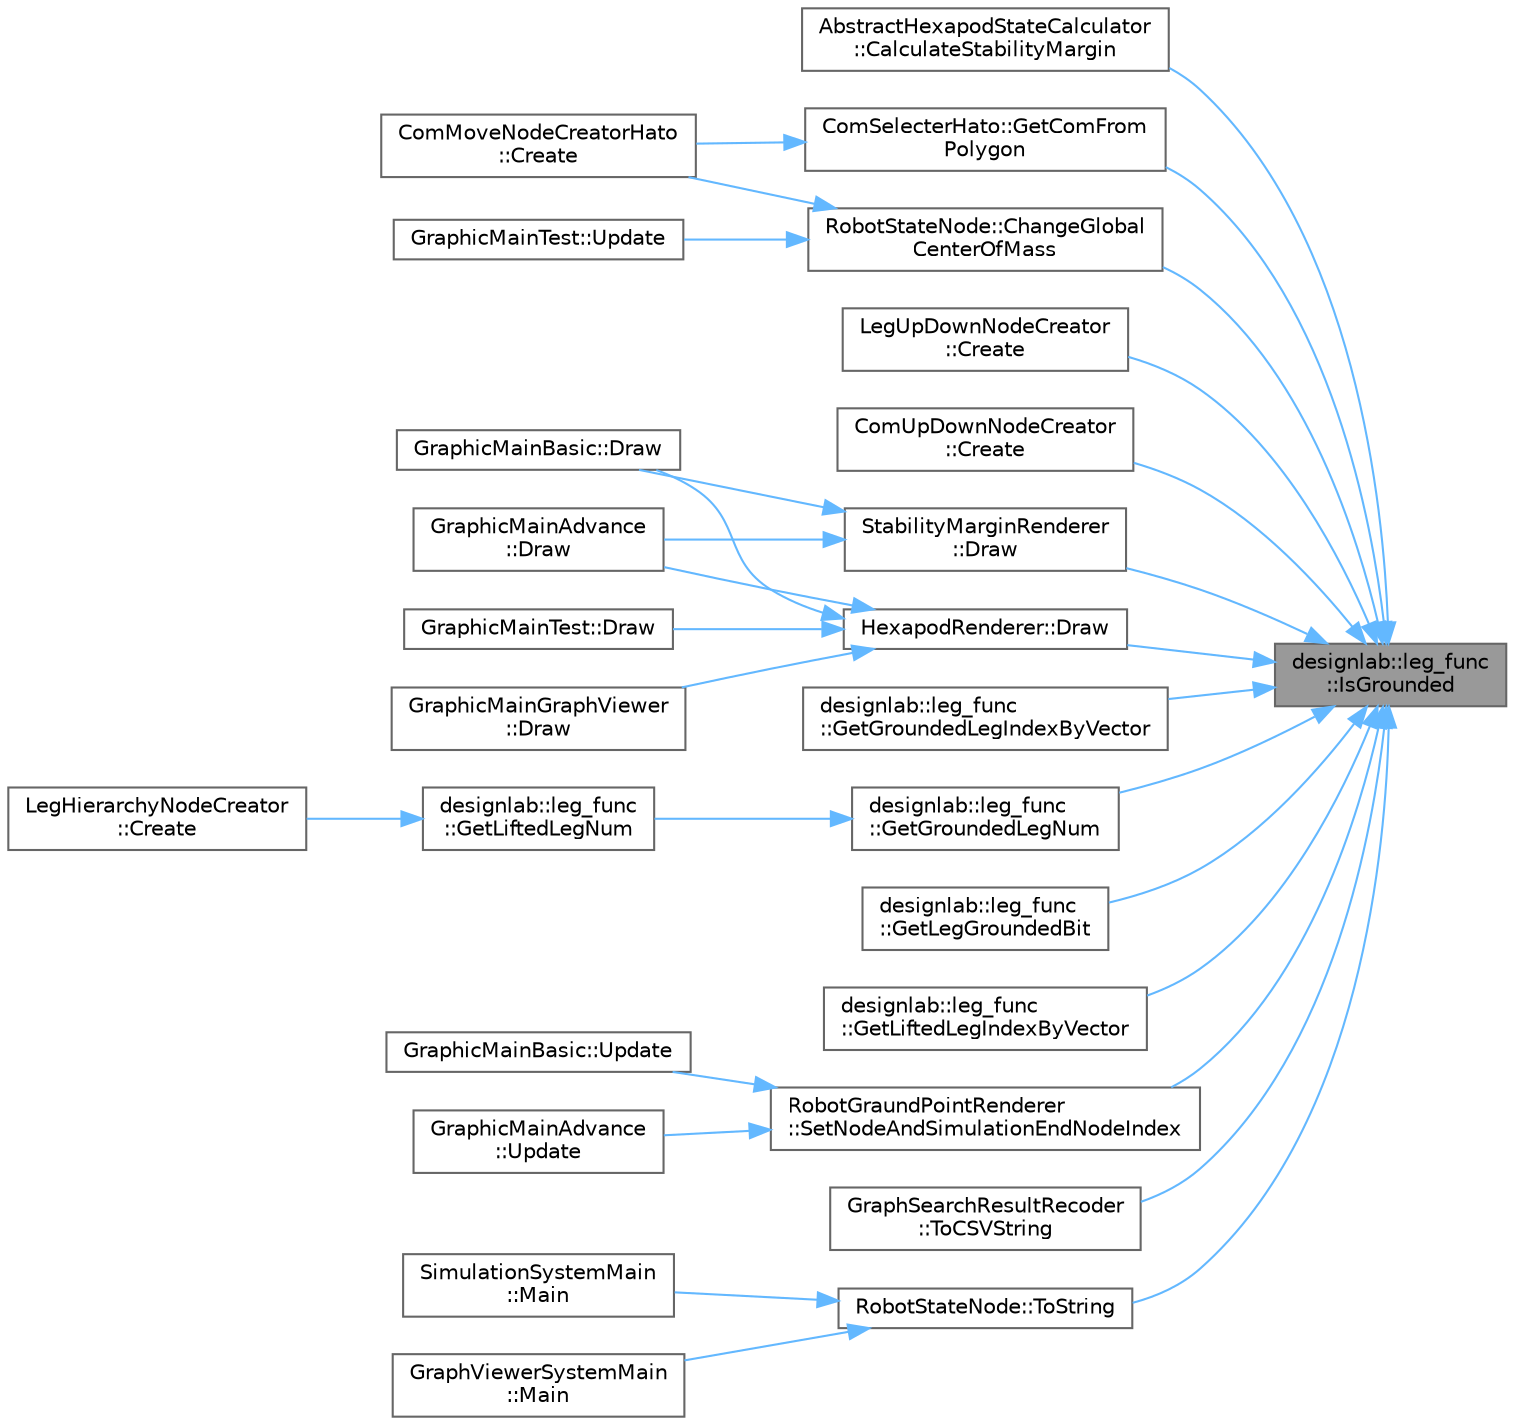 digraph "designlab::leg_func::IsGrounded"
{
 // LATEX_PDF_SIZE
  bgcolor="transparent";
  edge [fontname=Helvetica,fontsize=10,labelfontname=Helvetica,labelfontsize=10];
  node [fontname=Helvetica,fontsize=10,shape=box,height=0.2,width=0.4];
  rankdir="RL";
  Node1 [id="Node000001",label="designlab::leg_func\l::IsGrounded",height=0.2,width=0.4,color="gray40", fillcolor="grey60", style="filled", fontcolor="black",tooltip="脚番号 leg_index 0 〜 5 に応じて，その脚が接地しているかを調べる．   脚は右前脚を0番として，時計回りに0,1,2,3,4,5となる．左前足が5番．"];
  Node1 -> Node2 [id="edge1_Node000001_Node000002",dir="back",color="steelblue1",style="solid",tooltip=" "];
  Node2 [id="Node000002",label="AbstractHexapodStateCalculator\l::CalculateStabilityMargin",height=0.2,width=0.4,color="grey40", fillcolor="white", style="filled",URL="$class_abstract_hexapod_state_calculator.html#a862d9bc1251d1677af060fa8ae3ff8f8",tooltip="安定余裕(Stability Margin))を計算する．詳しくは「不整地における歩行機械の静的安定性評価基準」という論文を読んで欲しい   接地脚を繋いで作られる多角形の辺と重心の距離の最小値を計算す..."];
  Node1 -> Node3 [id="edge2_Node000001_Node000003",dir="back",color="steelblue1",style="solid",tooltip=" "];
  Node3 [id="Node000003",label="RobotStateNode::ChangeGlobal\lCenterOfMass",height=0.2,width=0.4,color="grey40", fillcolor="white", style="filled",URL="$struct_robot_state_node.html#ae16cd532b8776846ab5f5fbb259ac82f",tooltip="重心位置を変更する関数．"];
  Node3 -> Node4 [id="edge3_Node000003_Node000004",dir="back",color="steelblue1",style="solid",tooltip=" "];
  Node4 [id="Node000004",label="ComMoveNodeCreatorHato\l::Create",height=0.2,width=0.4,color="grey40", fillcolor="white", style="filled",URL="$class_com_move_node_creator_hato.html#aac2eb837c1886d6a53e93ddfb292af64",tooltip="現在のノードから次のノード群を生成する"];
  Node3 -> Node5 [id="edge4_Node000003_Node000005",dir="back",color="steelblue1",style="solid",tooltip=" "];
  Node5 [id="Node000005",label="GraphicMainTest::Update",height=0.2,width=0.4,color="grey40", fillcolor="white", style="filled",URL="$class_graphic_main_test.html#a4f7ad32f20357a7eb5ab1a7b1271a916",tooltip="描画画面の更新を行う．純粋仮想関数のため，継承先では必ずoverrideする必要がある．"];
  Node1 -> Node6 [id="edge5_Node000001_Node000006",dir="back",color="steelblue1",style="solid",tooltip=" "];
  Node6 [id="Node000006",label="LegUpDownNodeCreator\l::Create",height=0.2,width=0.4,color="grey40", fillcolor="white", style="filled",URL="$class_leg_up_down_node_creator.html#ac32485f62a08e201d4ea075ed7ab4517",tooltip="現在のノードから次のノード群を生成する"];
  Node1 -> Node7 [id="edge6_Node000001_Node000007",dir="back",color="steelblue1",style="solid",tooltip=" "];
  Node7 [id="Node000007",label="ComUpDownNodeCreator\l::Create",height=0.2,width=0.4,color="grey40", fillcolor="white", style="filled",URL="$class_com_up_down_node_creator.html#aadc3eaeffbf95aaa64d607c3113af01a",tooltip="現在のノードから次のノード群を生成する"];
  Node1 -> Node8 [id="edge7_Node000001_Node000008",dir="back",color="steelblue1",style="solid",tooltip=" "];
  Node8 [id="Node000008",label="HexapodRenderer::Draw",height=0.2,width=0.4,color="grey40", fillcolor="white", style="filled",URL="$class_hexapod_renderer.html#a8eae43f9a83c964275d97cd9c73d9451",tooltip="ロボットを3D空間に描画する．"];
  Node8 -> Node9 [id="edge8_Node000008_Node000009",dir="back",color="steelblue1",style="solid",tooltip=" "];
  Node9 [id="Node000009",label="GraphicMainAdvance\l::Draw",height=0.2,width=0.4,color="grey40", fillcolor="white", style="filled",URL="$class_graphic_main_advance.html#a6692e76b6ea8bf3bc16f7e22c0feccbb",tooltip="描画を行う．ここでは描画系の処理のみを行い内部のデータを更新しないためconstを付けている．純粋仮想関数．"];
  Node8 -> Node10 [id="edge9_Node000008_Node000010",dir="back",color="steelblue1",style="solid",tooltip=" "];
  Node10 [id="Node000010",label="GraphicMainBasic::Draw",height=0.2,width=0.4,color="grey40", fillcolor="white", style="filled",URL="$class_graphic_main_basic.html#a1e698ba2d3c8d10a78d37f1be466b061",tooltip="描画を行う．ここでは描画系の処理のみを行い内部のデータを更新しないためconstを付けている．純粋仮想関数．"];
  Node8 -> Node11 [id="edge10_Node000008_Node000011",dir="back",color="steelblue1",style="solid",tooltip=" "];
  Node11 [id="Node000011",label="GraphicMainGraphViewer\l::Draw",height=0.2,width=0.4,color="grey40", fillcolor="white", style="filled",URL="$class_graphic_main_graph_viewer.html#a14795bbb91d4226833221de9ca9f8d8e",tooltip="描画を行う．ここでは描画系の処理のみを行い内部のデータを更新しないためconstを付けている．純粋仮想関数．"];
  Node8 -> Node12 [id="edge11_Node000008_Node000012",dir="back",color="steelblue1",style="solid",tooltip=" "];
  Node12 [id="Node000012",label="GraphicMainTest::Draw",height=0.2,width=0.4,color="grey40", fillcolor="white", style="filled",URL="$class_graphic_main_test.html#a89739811751658e7ad119ceb81eba60d",tooltip="描画を行う．ここでは描画系の処理のみを行い内部のデータを更新しないためconstを付けている．純粋仮想関数．"];
  Node1 -> Node13 [id="edge12_Node000001_Node000013",dir="back",color="steelblue1",style="solid",tooltip=" "];
  Node13 [id="Node000013",label="StabilityMarginRenderer\l::Draw",height=0.2,width=0.4,color="grey40", fillcolor="white", style="filled",URL="$class_stability_margin_renderer.html#aa49922b8aa57afbb10acd08a0a5efd40",tooltip="ロボットの静的安定余裕(支持脚多角形)を描画する．"];
  Node13 -> Node9 [id="edge13_Node000013_Node000009",dir="back",color="steelblue1",style="solid",tooltip=" "];
  Node13 -> Node10 [id="edge14_Node000013_Node000010",dir="back",color="steelblue1",style="solid",tooltip=" "];
  Node1 -> Node14 [id="edge15_Node000001_Node000014",dir="back",color="steelblue1",style="solid",tooltip=" "];
  Node14 [id="Node000014",label="ComSelecterHato::GetComFrom\lPolygon",height=0.2,width=0.4,color="grey40", fillcolor="white", style="filled",URL="$class_com_selecter_hato.html#a11ffd1a3a180ba1c165291c2847e5dad",tooltip="重心を求める"];
  Node14 -> Node4 [id="edge16_Node000014_Node000004",dir="back",color="steelblue1",style="solid",tooltip=" "];
  Node1 -> Node15 [id="edge17_Node000001_Node000015",dir="back",color="steelblue1",style="solid",tooltip=" "];
  Node15 [id="Node000015",label="designlab::leg_func\l::GetGroundedLegIndexByVector",height=0.2,width=0.4,color="grey40", fillcolor="white", style="filled",URL="$namespacedesignlab_1_1leg__func.html#ac79059fd4ea5194294609cd6f6834d93",tooltip="接地している脚の脚番号0〜5を，引数res_indexで参照渡しする関数"];
  Node1 -> Node16 [id="edge18_Node000001_Node000016",dir="back",color="steelblue1",style="solid",tooltip=" "];
  Node16 [id="Node000016",label="designlab::leg_func\l::GetGroundedLegNum",height=0.2,width=0.4,color="grey40", fillcolor="white", style="filled",URL="$namespacedesignlab_1_1leg__func.html#a410e98538abd3a3346c5223e32100355",tooltip="接地している脚の本数を返す関数．"];
  Node16 -> Node17 [id="edge19_Node000016_Node000017",dir="back",color="steelblue1",style="solid",tooltip=" "];
  Node17 [id="Node000017",label="designlab::leg_func\l::GetLiftedLegNum",height=0.2,width=0.4,color="grey40", fillcolor="white", style="filled",URL="$namespacedesignlab_1_1leg__func.html#a783362f08ae38b6e3f5cb09aad52d51b",tooltip="遊脚している脚の本数を返す関数．"];
  Node17 -> Node18 [id="edge20_Node000017_Node000018",dir="back",color="steelblue1",style="solid",tooltip=" "];
  Node18 [id="Node000018",label="LegHierarchyNodeCreator\l::Create",height=0.2,width=0.4,color="grey40", fillcolor="white", style="filled",URL="$class_leg_hierarchy_node_creator.html#a51bd01a4b0bd778bb46de9a6ad4fdd06",tooltip="現在のノードから次のノード群を生成する"];
  Node1 -> Node19 [id="edge21_Node000001_Node000019",dir="back",color="steelblue1",style="solid",tooltip=" "];
  Node19 [id="Node000019",label="designlab::leg_func\l::GetLegGroundedBit",height=0.2,width=0.4,color="grey40", fillcolor="white", style="filled",URL="$namespacedesignlab_1_1leg__func.html#aba40fd16353e3566503af79fd3bff892",tooltip="脚が接地しているなら1，遊脚を0としたbitで遊脚・接地脚の状態を返す．   例えば 0 番脚のみが遊脚しているなら 0b111 110 を返す．"];
  Node1 -> Node20 [id="edge22_Node000001_Node000020",dir="back",color="steelblue1",style="solid",tooltip=" "];
  Node20 [id="Node000020",label="designlab::leg_func\l::GetLiftedLegIndexByVector",height=0.2,width=0.4,color="grey40", fillcolor="white", style="filled",URL="$namespacedesignlab_1_1leg__func.html#ab008f25ef39dfb41ee4a76f3c9cc0529",tooltip="遊脚している脚の脚番号0〜5を，引数_res_numberで参照渡しする関数"];
  Node1 -> Node21 [id="edge23_Node000001_Node000021",dir="back",color="steelblue1",style="solid",tooltip=" "];
  Node21 [id="Node000021",label="RobotGraundPointRenderer\l::SetNodeAndSimulationEndNodeIndex",height=0.2,width=0.4,color="grey40", fillcolor="white", style="filled",URL="$class_robot_graund_point_renderer.html#af5a4fa950386fdebc771a5768b17a252",tooltip=" "];
  Node21 -> Node22 [id="edge24_Node000021_Node000022",dir="back",color="steelblue1",style="solid",tooltip=" "];
  Node22 [id="Node000022",label="GraphicMainAdvance\l::Update",height=0.2,width=0.4,color="grey40", fillcolor="white", style="filled",URL="$class_graphic_main_advance.html#ace2690c4ee9863eb356b7dc352cc9c9d",tooltip="描画画面の更新を行う．純粋仮想関数のため，継承先では必ずoverrideする必要がある．"];
  Node21 -> Node23 [id="edge25_Node000021_Node000023",dir="back",color="steelblue1",style="solid",tooltip=" "];
  Node23 [id="Node000023",label="GraphicMainBasic::Update",height=0.2,width=0.4,color="grey40", fillcolor="white", style="filled",URL="$class_graphic_main_basic.html#a281c12f1a5df1d5dfce7aefad5057985",tooltip="描画画面の更新を行う．純粋仮想関数のため，継承先では必ずoverrideする必要がある．"];
  Node1 -> Node24 [id="edge26_Node000001_Node000024",dir="back",color="steelblue1",style="solid",tooltip=" "];
  Node24 [id="Node000024",label="GraphSearchResultRecoder\l::ToCSVString",height=0.2,width=0.4,color="grey40", fillcolor="white", style="filled",URL="$struct_graph_search_result_recoder.html#a746333941eda4da5a9c304680c8e51b5",tooltip="構造体の内容をCSV形式の文字列にして返す． , (カンマ) で区切られる．"];
  Node1 -> Node25 [id="edge27_Node000001_Node000025",dir="back",color="steelblue1",style="solid",tooltip=" "];
  Node25 [id="Node000025",label="RobotStateNode::ToString",height=0.2,width=0.4,color="grey40", fillcolor="white", style="filled",URL="$struct_robot_state_node.html#aa64c56712d3d329da4c3931cc3dc63cd",tooltip="ノードの情報を文字列に変換する関数．   デバッグ用に詳細な情報を出力する．"];
  Node25 -> Node26 [id="edge28_Node000025_Node000026",dir="back",color="steelblue1",style="solid",tooltip=" "];
  Node26 [id="Node000026",label="GraphViewerSystemMain\l::Main",height=0.2,width=0.4,color="grey40", fillcolor="white", style="filled",URL="$class_graph_viewer_system_main.html#ac0c837edb4f1387fcdae35b39c9999eb",tooltip="メイン関数"];
  Node25 -> Node27 [id="edge29_Node000025_Node000027",dir="back",color="steelblue1",style="solid",tooltip=" "];
  Node27 [id="Node000027",label="SimulationSystemMain\l::Main",height=0.2,width=0.4,color="grey40", fillcolor="white", style="filled",URL="$class_simulation_system_main.html#a030bde5e114622fa85d83517fa040242",tooltip="いままでint mainで行われた処理をまとめたもの．   目標地点へ着くか，歩容計画に失敗した場合に，シミュレーションを終える．   また，規定の回数シミュレーションしたら終了する．"];
}
